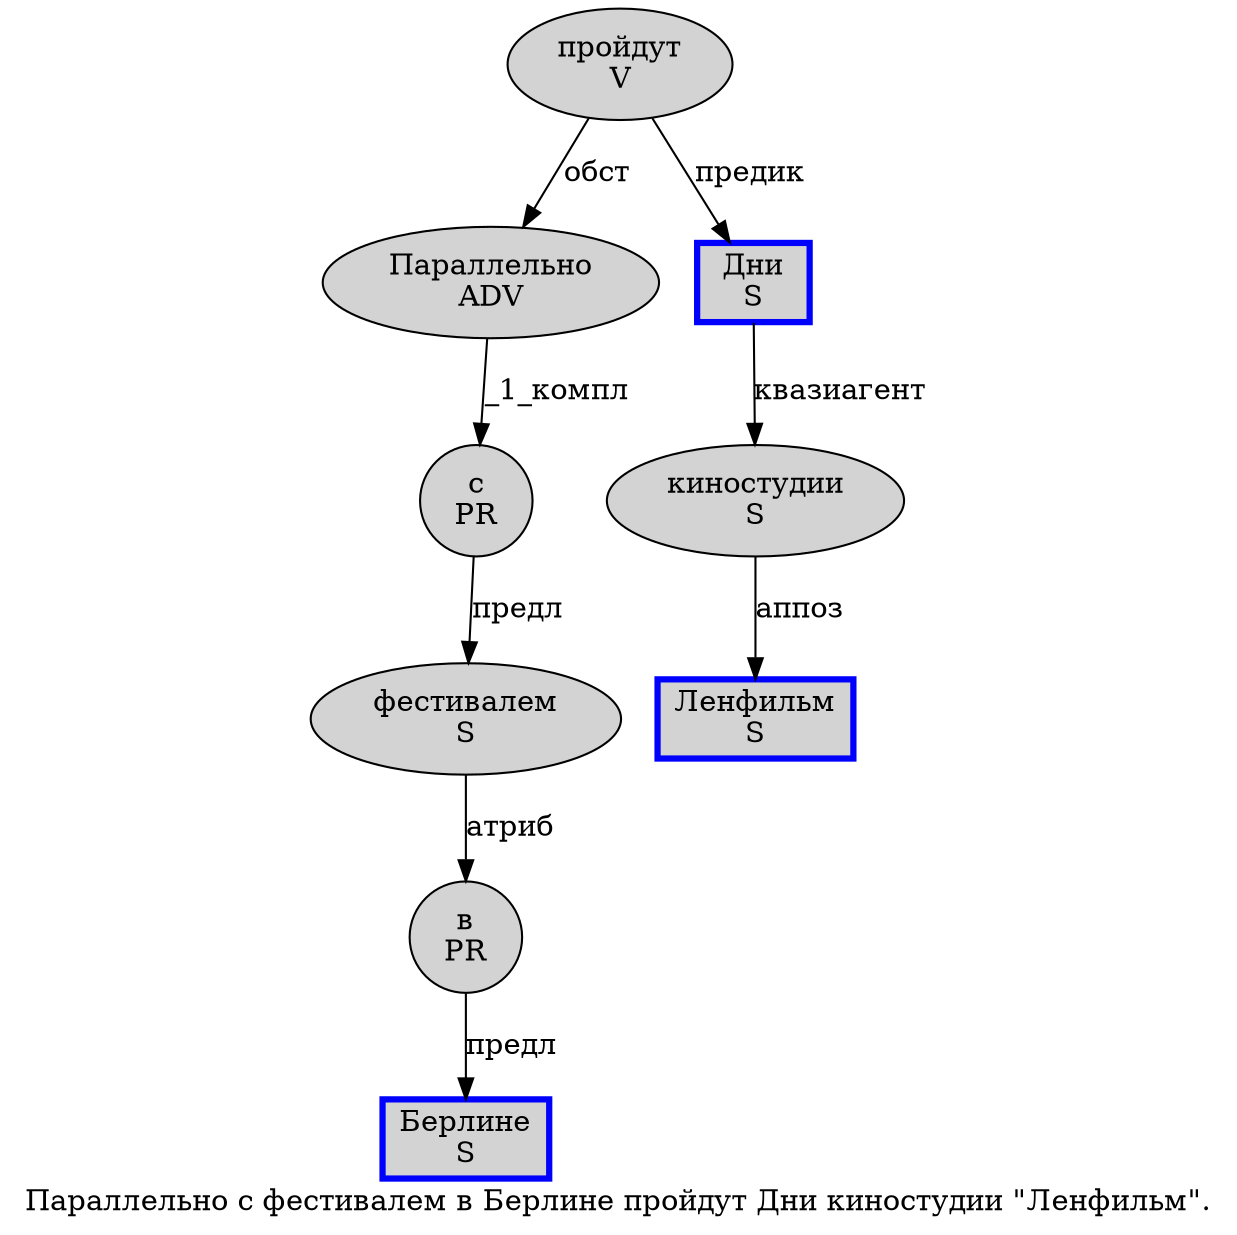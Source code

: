 digraph SENTENCE_1440 {
	graph [label="Параллельно с фестивалем в Берлине пройдут Дни киностудии \"Ленфильм\"."]
	node [style=filled]
		0 [label="Параллельно
ADV" color="" fillcolor=lightgray penwidth=1 shape=ellipse]
		1 [label="с
PR" color="" fillcolor=lightgray penwidth=1 shape=ellipse]
		2 [label="фестивалем
S" color="" fillcolor=lightgray penwidth=1 shape=ellipse]
		3 [label="в
PR" color="" fillcolor=lightgray penwidth=1 shape=ellipse]
		4 [label="Берлине
S" color=blue fillcolor=lightgray penwidth=3 shape=box]
		5 [label="пройдут
V" color="" fillcolor=lightgray penwidth=1 shape=ellipse]
		6 [label="Дни
S" color=blue fillcolor=lightgray penwidth=3 shape=box]
		7 [label="киностудии
S" color="" fillcolor=lightgray penwidth=1 shape=ellipse]
		9 [label="Ленфильм
S" color=blue fillcolor=lightgray penwidth=3 shape=box]
			1 -> 2 [label="предл"]
			5 -> 0 [label="обст"]
			5 -> 6 [label="предик"]
			6 -> 7 [label="квазиагент"]
			7 -> 9 [label="аппоз"]
			0 -> 1 [label="_1_компл"]
			3 -> 4 [label="предл"]
			2 -> 3 [label="атриб"]
}